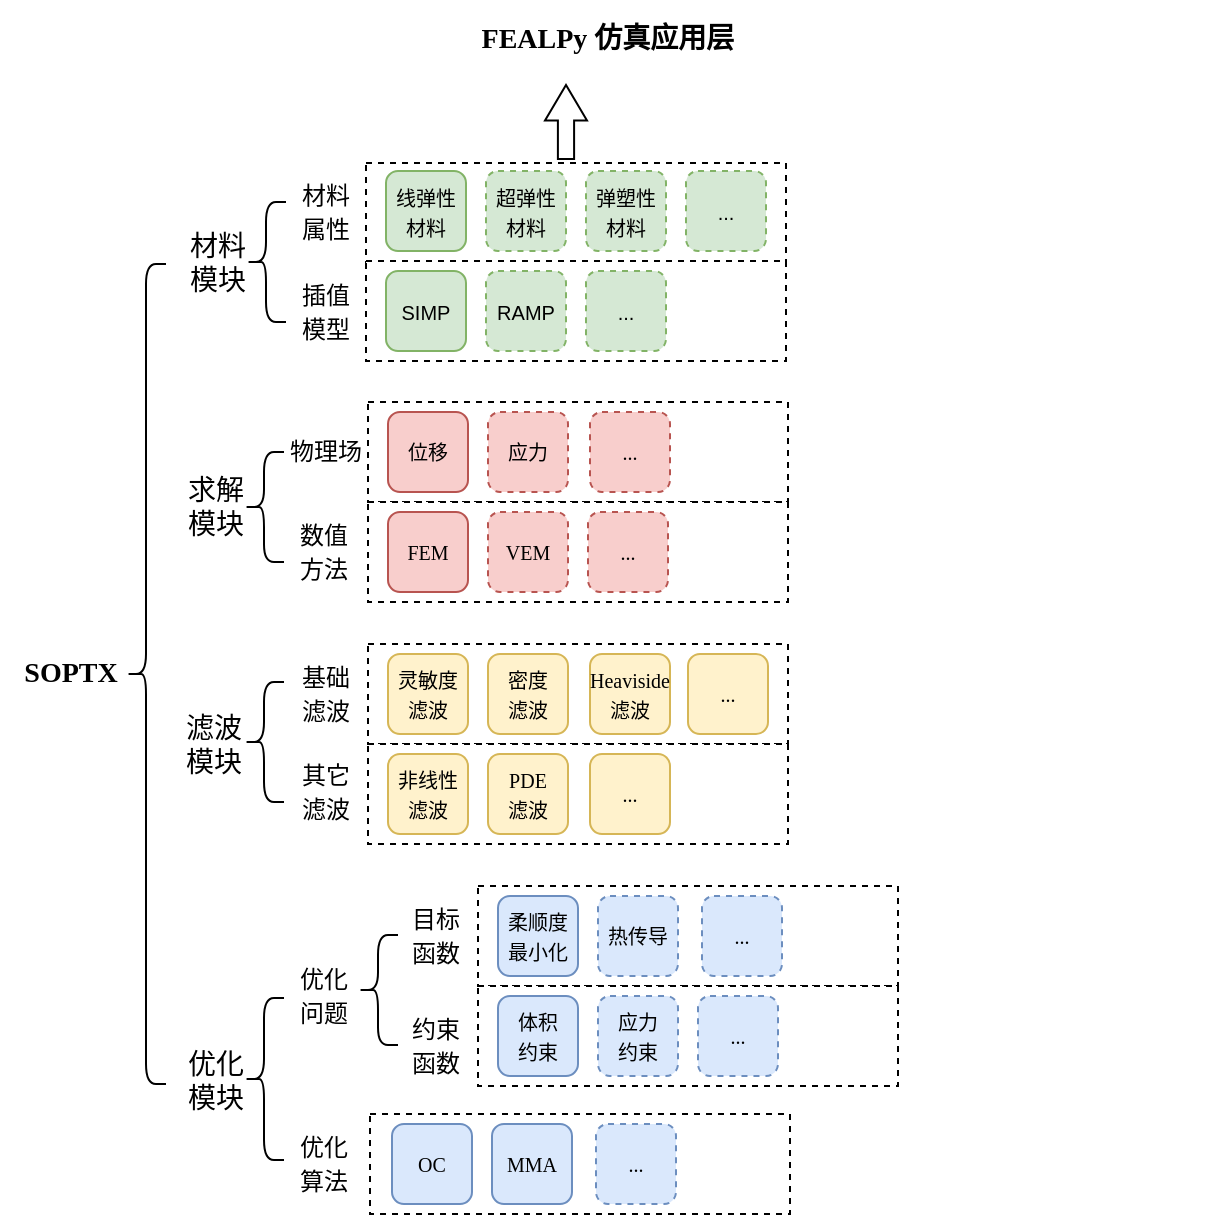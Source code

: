 <mxfile version="26.1.3">
  <diagram name="第 1 页" id="ymwS_IY8MIXRyYueqAV2">
    <mxGraphModel dx="1376" dy="852" grid="1" gridSize="10" guides="1" tooltips="1" connect="1" arrows="1" fold="1" page="1" pageScale="1" pageWidth="1169" pageHeight="827" math="0" shadow="0">
      <root>
        <mxCell id="0" />
        <mxCell id="1" parent="0" />
        <mxCell id="F3Z2k89PkYjlrjDhpoIZ-32" value="优化模块" style="text;html=1;align=center;verticalAlign=middle;whiteSpace=wrap;rounded=0;fontFamily=Times New Roman;fontSize=14;" parent="1" vertex="1">
          <mxGeometry x="204" y="644" width="40" height="30" as="geometry" />
        </mxCell>
        <mxCell id="F3Z2k89PkYjlrjDhpoIZ-33" value="求解模块" style="text;html=1;align=center;verticalAlign=middle;whiteSpace=wrap;rounded=0;fontFamily=Times New Roman;fontSize=14;" parent="1" vertex="1">
          <mxGeometry x="204" y="357" width="40" height="30" as="geometry" />
        </mxCell>
        <mxCell id="F3Z2k89PkYjlrjDhpoIZ-35" value="材料模块" style="text;html=1;align=center;verticalAlign=middle;whiteSpace=wrap;rounded=0;fontFamily=Times New Roman;fontSize=14;" parent="1" vertex="1">
          <mxGeometry x="205" y="235" width="40" height="30" as="geometry" />
        </mxCell>
        <mxCell id="F3Z2k89PkYjlrjDhpoIZ-38" value="FEALPy 仿真应用层" style="rounded=0;whiteSpace=wrap;html=1;fontFamily=Times New Roman;fontSize=14;fontStyle=1;dashed=1;strokeColor=none;" parent="1" vertex="1">
          <mxGeometry x="120" y="118" width="600" height="40" as="geometry" />
        </mxCell>
        <mxCell id="F3Z2k89PkYjlrjDhpoIZ-39" value="" style="shape=flexArrow;endArrow=classic;html=1;rounded=0;entryX=0.5;entryY=1;entryDx=0;entryDy=0;endWidth=11.905;endSize=5.586;width=8.095;fontFamily=Times New Roman;startSize=6;fontSize=11;" parent="1" edge="1">
          <mxGeometry width="50" height="50" relative="1" as="geometry">
            <mxPoint x="399" y="198" as="sourcePoint" />
            <mxPoint x="399" y="160" as="targetPoint" />
          </mxGeometry>
        </mxCell>
        <mxCell id="SHF09hgEC6lpMV5m1Q11-1" value="" style="shape=curlyBracket;whiteSpace=wrap;html=1;rounded=1;labelPosition=left;verticalLabelPosition=middle;align=right;verticalAlign=middle;" parent="1" vertex="1">
          <mxGeometry x="179" y="250" width="20" height="410" as="geometry" />
        </mxCell>
        <mxCell id="SHF09hgEC6lpMV5m1Q11-2" value="SOPTX" style="text;html=1;align=center;verticalAlign=middle;resizable=0;points=[];autosize=1;strokeColor=none;fillColor=none;fontFamily=Times New Roman;fontStyle=1;fontSize=14;" parent="1" vertex="1">
          <mxGeometry x="116" y="440" width="70" height="30" as="geometry" />
        </mxCell>
        <mxCell id="QV9En6UjGn9VhWlDcuHC-3" value="滤波模块" style="text;html=1;align=center;verticalAlign=middle;whiteSpace=wrap;rounded=0;fontFamily=Times New Roman;fontSize=14;" parent="1" vertex="1">
          <mxGeometry x="203" y="476" width="40" height="30" as="geometry" />
        </mxCell>
        <mxCell id="QV9En6UjGn9VhWlDcuHC-32" value="" style="rounded=0;whiteSpace=wrap;html=1;fontFamily=Times New Roman;dashed=1;" parent="1" vertex="1">
          <mxGeometry x="300" y="440" width="210" height="50" as="geometry" />
        </mxCell>
        <mxCell id="QV9En6UjGn9VhWlDcuHC-33" value="&lt;span style=&quot;font-size: 10px;&quot;&gt;灵敏度滤波&lt;/span&gt;" style="rounded=1;whiteSpace=wrap;html=1;fillColor=#fff2cc;strokeColor=#d6b656;align=center;verticalAlign=middle;fontFamily=Times New Roman;fontSize=12;fontColor=default;" parent="1" vertex="1">
          <mxGeometry x="310" y="445" width="40" height="40" as="geometry" />
        </mxCell>
        <mxCell id="QV9En6UjGn9VhWlDcuHC-37" value="&lt;span style=&quot;font-size: 10px;&quot;&gt;密度&lt;/span&gt;&lt;div&gt;&lt;span style=&quot;font-size: 10px;&quot;&gt;滤波&lt;/span&gt;&lt;/div&gt;" style="rounded=1;whiteSpace=wrap;html=1;fillColor=#fff2cc;strokeColor=#d6b656;align=center;verticalAlign=middle;fontFamily=Times New Roman;fontSize=12;fontColor=default;" parent="1" vertex="1">
          <mxGeometry x="360" y="445" width="40" height="40" as="geometry" />
        </mxCell>
        <mxCell id="QV9En6UjGn9VhWlDcuHC-38" value="&lt;span style=&quot;font-size: 10px;&quot;&gt;Heaviside 滤波&lt;/span&gt;" style="rounded=1;whiteSpace=wrap;html=1;fillColor=#fff2cc;strokeColor=#d6b656;align=center;verticalAlign=middle;fontFamily=Times New Roman;fontSize=12;fontColor=default;" parent="1" vertex="1">
          <mxGeometry x="411" y="445" width="40" height="40" as="geometry" />
        </mxCell>
        <mxCell id="QV9En6UjGn9VhWlDcuHC-43" value="&lt;span style=&quot;font-size: 10px;&quot;&gt;...&lt;/span&gt;" style="rounded=1;whiteSpace=wrap;html=1;fillColor=#fff2cc;strokeColor=#d6b656;align=center;verticalAlign=middle;fontFamily=Times New Roman;fontSize=12;fontColor=default;" parent="1" vertex="1">
          <mxGeometry x="460" y="445" width="40" height="40" as="geometry" />
        </mxCell>
        <mxCell id="QV9En6UjGn9VhWlDcuHC-46" value="" style="shape=curlyBracket;whiteSpace=wrap;html=1;rounded=1;labelPosition=left;verticalLabelPosition=middle;align=right;verticalAlign=middle;" parent="1" vertex="1">
          <mxGeometry x="238" y="617" width="20" height="81" as="geometry" />
        </mxCell>
        <mxCell id="QV9En6UjGn9VhWlDcuHC-47" value="&lt;span style=&quot;font-size: 12px;&quot;&gt;优化&lt;/span&gt;&lt;div&gt;&lt;span style=&quot;font-size: 12px;&quot;&gt;问题&lt;/span&gt;&lt;/div&gt;" style="text;html=1;align=center;verticalAlign=middle;whiteSpace=wrap;rounded=0;fontFamily=Times New Roman;fontSize=14;" parent="1" vertex="1">
          <mxGeometry x="258" y="601" width="40" height="30" as="geometry" />
        </mxCell>
        <mxCell id="QV9En6UjGn9VhWlDcuHC-48" value="&lt;span style=&quot;font-size: 12px;&quot;&gt;优化&lt;/span&gt;&lt;div&gt;&lt;span style=&quot;font-size: 12px;&quot;&gt;算法&lt;/span&gt;&lt;/div&gt;" style="text;html=1;align=center;verticalAlign=middle;whiteSpace=wrap;rounded=0;fontFamily=Times New Roman;fontSize=14;" parent="1" vertex="1">
          <mxGeometry x="258" y="685" width="40" height="30" as="geometry" />
        </mxCell>
        <mxCell id="QV9En6UjGn9VhWlDcuHC-56" value="" style="shape=curlyBracket;whiteSpace=wrap;html=1;rounded=1;labelPosition=left;verticalLabelPosition=middle;align=right;verticalAlign=middle;" parent="1" vertex="1">
          <mxGeometry x="295" y="585.5" width="20" height="55" as="geometry" />
        </mxCell>
        <mxCell id="QV9En6UjGn9VhWlDcuHC-57" value="&lt;span style=&quot;font-size: 12px;&quot;&gt;目标&lt;/span&gt;&lt;div&gt;&lt;span style=&quot;font-size: 12px;&quot;&gt;函数&lt;/span&gt;&lt;/div&gt;" style="text;html=1;align=center;verticalAlign=middle;whiteSpace=wrap;rounded=0;fontFamily=Times New Roman;fontSize=14;" parent="1" vertex="1">
          <mxGeometry x="314" y="571" width="40" height="30" as="geometry" />
        </mxCell>
        <mxCell id="QV9En6UjGn9VhWlDcuHC-58" value="&lt;span style=&quot;font-size: 12px;&quot;&gt;约束&lt;/span&gt;&lt;div&gt;&lt;span style=&quot;font-size: 12px;&quot;&gt;函数&lt;/span&gt;&lt;/div&gt;" style="text;html=1;align=center;verticalAlign=middle;whiteSpace=wrap;rounded=0;fontFamily=Times New Roman;fontSize=14;" parent="1" vertex="1">
          <mxGeometry x="314" y="625.5" width="40" height="30" as="geometry" />
        </mxCell>
        <mxCell id="QV9En6UjGn9VhWlDcuHC-59" value="" style="rounded=0;whiteSpace=wrap;html=1;fontFamily=Times New Roman;dashed=1;" parent="1" vertex="1">
          <mxGeometry x="355" y="561" width="210" height="50" as="geometry" />
        </mxCell>
        <mxCell id="QV9En6UjGn9VhWlDcuHC-60" value="&lt;span style=&quot;font-size: 10px;&quot;&gt;柔顺度最小化&lt;/span&gt;" style="rounded=1;whiteSpace=wrap;html=1;fillColor=#dae8fc;strokeColor=#6c8ebf;align=center;verticalAlign=middle;fontFamily=Times New Roman;fontSize=12;fontColor=default;" parent="1" vertex="1">
          <mxGeometry x="365" y="566" width="40" height="40" as="geometry" />
        </mxCell>
        <mxCell id="QV9En6UjGn9VhWlDcuHC-61" value="&lt;span style=&quot;font-size: 10px;&quot;&gt;热传导&lt;/span&gt;" style="rounded=1;whiteSpace=wrap;html=1;fillColor=#dae8fc;strokeColor=#6c8ebf;align=center;verticalAlign=middle;fontFamily=Times New Roman;fontSize=12;fontColor=default;dashed=1;" parent="1" vertex="1">
          <mxGeometry x="415" y="566" width="40" height="40" as="geometry" />
        </mxCell>
        <mxCell id="QV9En6UjGn9VhWlDcuHC-63" value="" style="rounded=0;whiteSpace=wrap;html=1;fontFamily=Times New Roman;dashed=1;" parent="1" vertex="1">
          <mxGeometry x="355" y="611" width="210" height="50" as="geometry" />
        </mxCell>
        <mxCell id="QV9En6UjGn9VhWlDcuHC-64" value="&lt;span style=&quot;font-size: 10px;&quot;&gt;体积&lt;/span&gt;&lt;div&gt;&lt;span style=&quot;font-size: 10px;&quot;&gt;约束&lt;/span&gt;&lt;/div&gt;" style="rounded=1;whiteSpace=wrap;html=1;fillColor=#dae8fc;strokeColor=#6c8ebf;align=center;verticalAlign=middle;fontFamily=Times New Roman;fontSize=12;fontColor=default;" parent="1" vertex="1">
          <mxGeometry x="365" y="616" width="40" height="40" as="geometry" />
        </mxCell>
        <mxCell id="QV9En6UjGn9VhWlDcuHC-65" value="&lt;span style=&quot;font-size: 10px;&quot;&gt;应力&lt;/span&gt;&lt;div&gt;&lt;span style=&quot;font-size: 10px;&quot;&gt;约束&lt;/span&gt;&lt;/div&gt;" style="rounded=1;whiteSpace=wrap;html=1;fillColor=#dae8fc;strokeColor=#6c8ebf;align=center;dashed=1;verticalAlign=middle;fontFamily=Times New Roman;fontSize=12;fontColor=default;" parent="1" vertex="1">
          <mxGeometry x="415" y="616" width="40" height="40" as="geometry" />
        </mxCell>
        <mxCell id="QV9En6UjGn9VhWlDcuHC-66" value="&lt;span style=&quot;font-size: 10px;&quot;&gt;...&lt;/span&gt;" style="rounded=1;whiteSpace=wrap;html=1;fillColor=#dae8fc;strokeColor=#6c8ebf;align=center;dashed=1;verticalAlign=middle;fontFamily=Times New Roman;fontSize=12;fontColor=default;" parent="1" vertex="1">
          <mxGeometry x="465" y="616" width="40" height="40" as="geometry" />
        </mxCell>
        <mxCell id="QV9En6UjGn9VhWlDcuHC-67" value="&lt;span style=&quot;font-size: 10px;&quot;&gt;...&lt;/span&gt;" style="rounded=1;whiteSpace=wrap;html=1;fillColor=#dae8fc;strokeColor=#6c8ebf;align=center;verticalAlign=middle;fontFamily=Times New Roman;fontSize=12;fontColor=default;dashed=1;" parent="1" vertex="1">
          <mxGeometry x="467" y="566" width="40" height="40" as="geometry" />
        </mxCell>
        <mxCell id="cAgsl87A5W_VfvOpg8Ob-4" value="" style="rounded=0;whiteSpace=wrap;html=1;fontFamily=Times New Roman;dashed=1;" parent="1" vertex="1">
          <mxGeometry x="301" y="675" width="210" height="50" as="geometry" />
        </mxCell>
        <mxCell id="cAgsl87A5W_VfvOpg8Ob-5" value="&lt;span style=&quot;font-size: 10px;&quot;&gt;OC&lt;/span&gt;" style="rounded=1;whiteSpace=wrap;html=1;fillColor=#dae8fc;strokeColor=#6c8ebf;align=center;verticalAlign=middle;fontFamily=Times New Roman;fontSize=12;fontColor=default;" parent="1" vertex="1">
          <mxGeometry x="312" y="680" width="40" height="40" as="geometry" />
        </mxCell>
        <mxCell id="cAgsl87A5W_VfvOpg8Ob-6" value="&lt;span style=&quot;font-size: 10px;&quot;&gt;MMA&lt;/span&gt;" style="rounded=1;whiteSpace=wrap;html=1;fillColor=#dae8fc;strokeColor=#6c8ebf;align=center;verticalAlign=middle;fontFamily=Times New Roman;fontSize=12;fontColor=default;" parent="1" vertex="1">
          <mxGeometry x="362" y="680" width="40" height="40" as="geometry" />
        </mxCell>
        <mxCell id="cAgsl87A5W_VfvOpg8Ob-11" value="&lt;span style=&quot;font-size: 10px;&quot;&gt;...&lt;/span&gt;" style="rounded=1;whiteSpace=wrap;html=1;fillColor=#dae8fc;strokeColor=#6c8ebf;align=center;verticalAlign=middle;fontFamily=Times New Roman;fontSize=12;fontColor=default;dashed=1;" parent="1" vertex="1">
          <mxGeometry x="414" y="680" width="40" height="40" as="geometry" />
        </mxCell>
        <mxCell id="WzBGASRhdgCEX8o0v8tj-3" value="&lt;span style=&quot;font-size: 12px;&quot;&gt;基础&lt;/span&gt;&lt;br&gt;&lt;div&gt;&lt;span style=&quot;font-size: 12px;&quot;&gt;滤波&lt;/span&gt;&lt;/div&gt;" style="text;html=1;align=center;verticalAlign=middle;whiteSpace=wrap;rounded=0;fontFamily=Times New Roman;fontSize=14;" parent="1" vertex="1">
          <mxGeometry x="259" y="450" width="40" height="30" as="geometry" />
        </mxCell>
        <mxCell id="WzBGASRhdgCEX8o0v8tj-5" value="" style="group" parent="1" vertex="1" connectable="0">
          <mxGeometry x="239" y="199.5" width="270" height="99" as="geometry" />
        </mxCell>
        <mxCell id="F3Z2k89PkYjlrjDhpoIZ-31" value="" style="rounded=0;whiteSpace=wrap;html=1;fontFamily=Times New Roman;dashed=1;" parent="WzBGASRhdgCEX8o0v8tj-5" vertex="1">
          <mxGeometry x="60" width="210" height="50" as="geometry" />
        </mxCell>
        <mxCell id="F3Z2k89PkYjlrjDhpoIZ-23" value="&lt;span style=&quot;font-size: 10px;&quot;&gt;线弹性材料&lt;/span&gt;" style="rounded=1;whiteSpace=wrap;html=1;fillColor=#d5e8d4;strokeColor=#82b366;align=center;" parent="WzBGASRhdgCEX8o0v8tj-5" vertex="1">
          <mxGeometry x="70" y="4" width="40" height="40" as="geometry" />
        </mxCell>
        <mxCell id="QV9En6UjGn9VhWlDcuHC-4" value="" style="shape=curlyBracket;whiteSpace=wrap;html=1;rounded=1;labelPosition=left;verticalLabelPosition=middle;align=right;verticalAlign=middle;" parent="WzBGASRhdgCEX8o0v8tj-5" vertex="1">
          <mxGeometry y="19.5" width="20" height="60" as="geometry" />
        </mxCell>
        <mxCell id="QV9En6UjGn9VhWlDcuHC-5" value="&lt;font style=&quot;font-size: 12px;&quot;&gt;材料&lt;/font&gt;&lt;div&gt;&lt;font style=&quot;font-size: 12px;&quot;&gt;属性&lt;/font&gt;&lt;/div&gt;" style="text;html=1;align=center;verticalAlign=middle;whiteSpace=wrap;rounded=0;fontFamily=Times New Roman;fontSize=14;" parent="WzBGASRhdgCEX8o0v8tj-5" vertex="1">
          <mxGeometry x="20" y="9" width="40" height="30" as="geometry" />
        </mxCell>
        <mxCell id="QV9En6UjGn9VhWlDcuHC-6" value="&lt;span style=&quot;font-size: 12px;&quot;&gt;插值&lt;/span&gt;&lt;div&gt;&lt;span style=&quot;font-size: 12px;&quot;&gt;模型&lt;/span&gt;&lt;/div&gt;" style="text;html=1;align=center;verticalAlign=middle;whiteSpace=wrap;rounded=0;fontFamily=Times New Roman;fontSize=14;" parent="WzBGASRhdgCEX8o0v8tj-5" vertex="1">
          <mxGeometry x="20" y="59" width="40" height="30" as="geometry" />
        </mxCell>
        <mxCell id="QV9En6UjGn9VhWlDcuHC-11" value="&lt;span style=&quot;font-size: 10px;&quot;&gt;超弹性材料&lt;/span&gt;" style="rounded=1;whiteSpace=wrap;html=1;fillColor=#d5e8d4;strokeColor=#82b366;align=center;dashed=1;" parent="WzBGASRhdgCEX8o0v8tj-5" vertex="1">
          <mxGeometry x="120" y="4" width="40" height="40" as="geometry" />
        </mxCell>
        <mxCell id="QV9En6UjGn9VhWlDcuHC-12" value="&lt;span style=&quot;font-size: 10px;&quot;&gt;弹塑性材料&lt;/span&gt;" style="rounded=1;whiteSpace=wrap;html=1;fillColor=#d5e8d4;strokeColor=#82b366;align=center;dashed=1;" parent="WzBGASRhdgCEX8o0v8tj-5" vertex="1">
          <mxGeometry x="170" y="4" width="40" height="40" as="geometry" />
        </mxCell>
        <mxCell id="QV9En6UjGn9VhWlDcuHC-13" value="&lt;span style=&quot;font-size: 10px;&quot;&gt;...&lt;/span&gt;" style="rounded=1;whiteSpace=wrap;html=1;fillColor=#d5e8d4;strokeColor=#82b366;align=center;dashed=1;" parent="WzBGASRhdgCEX8o0v8tj-5" vertex="1">
          <mxGeometry x="220" y="4" width="40" height="40" as="geometry" />
        </mxCell>
        <mxCell id="QV9En6UjGn9VhWlDcuHC-15" value="" style="rounded=0;whiteSpace=wrap;html=1;fontFamily=Times New Roman;dashed=1;fillColor=default;" parent="WzBGASRhdgCEX8o0v8tj-5" vertex="1">
          <mxGeometry x="60" y="49" width="210" height="50" as="geometry" />
        </mxCell>
        <mxCell id="QV9En6UjGn9VhWlDcuHC-16" value="&lt;span style=&quot;font-size: 10px;&quot;&gt;SIMP&lt;/span&gt;" style="rounded=1;whiteSpace=wrap;html=1;fillColor=#d5e8d4;strokeColor=#82b366;align=center;" parent="WzBGASRhdgCEX8o0v8tj-5" vertex="1">
          <mxGeometry x="70" y="54" width="40" height="40" as="geometry" />
        </mxCell>
        <mxCell id="QV9En6UjGn9VhWlDcuHC-17" value="&lt;span style=&quot;font-size: 10px;&quot;&gt;RAMP&lt;/span&gt;" style="rounded=1;whiteSpace=wrap;html=1;fillColor=#d5e8d4;strokeColor=#82b366;align=center;dashed=1;" parent="WzBGASRhdgCEX8o0v8tj-5" vertex="1">
          <mxGeometry x="120" y="54" width="40" height="40" as="geometry" />
        </mxCell>
        <mxCell id="QV9En6UjGn9VhWlDcuHC-19" value="&lt;span style=&quot;font-size: 10px;&quot;&gt;...&lt;/span&gt;" style="rounded=1;whiteSpace=wrap;html=1;fillColor=#d5e8d4;strokeColor=#82b366;align=center;dashed=1;" parent="WzBGASRhdgCEX8o0v8tj-5" vertex="1">
          <mxGeometry x="170" y="54" width="40" height="40" as="geometry" />
        </mxCell>
        <mxCell id="WzBGASRhdgCEX8o0v8tj-6" value="" style="group" parent="1" vertex="1" connectable="0">
          <mxGeometry x="238" y="319" width="272" height="100" as="geometry" />
        </mxCell>
        <mxCell id="QV9En6UjGn9VhWlDcuHC-20" value="" style="rounded=0;whiteSpace=wrap;html=1;fontFamily=Times New Roman;dashed=1;" parent="WzBGASRhdgCEX8o0v8tj-6" vertex="1">
          <mxGeometry x="62" width="210" height="50" as="geometry" />
        </mxCell>
        <mxCell id="QV9En6UjGn9VhWlDcuHC-21" value="&lt;span style=&quot;font-size: 10px;&quot;&gt;位移&lt;/span&gt;" style="rounded=1;whiteSpace=wrap;html=1;fillColor=#f8cecc;strokeColor=#b85450;align=center;verticalAlign=middle;fontFamily=Times New Roman;fontSize=12;fontColor=default;" parent="WzBGASRhdgCEX8o0v8tj-6" vertex="1">
          <mxGeometry x="72" y="5" width="40" height="40" as="geometry" />
        </mxCell>
        <mxCell id="QV9En6UjGn9VhWlDcuHC-22" value="" style="shape=curlyBracket;whiteSpace=wrap;html=1;rounded=1;labelPosition=left;verticalLabelPosition=middle;align=right;verticalAlign=middle;" parent="WzBGASRhdgCEX8o0v8tj-6" vertex="1">
          <mxGeometry y="25" width="20" height="55" as="geometry" />
        </mxCell>
        <mxCell id="QV9En6UjGn9VhWlDcuHC-23" value="&lt;span style=&quot;font-size: 12px;&quot;&gt;物理场&lt;/span&gt;" style="text;html=1;align=center;verticalAlign=middle;whiteSpace=wrap;rounded=0;fontFamily=Times New Roman;fontSize=14;" parent="WzBGASRhdgCEX8o0v8tj-6" vertex="1">
          <mxGeometry x="21" y="10" width="40" height="30" as="geometry" />
        </mxCell>
        <mxCell id="QV9En6UjGn9VhWlDcuHC-24" value="&lt;span style=&quot;font-size: 12px;&quot;&gt;数值&lt;/span&gt;&lt;div&gt;&lt;span style=&quot;font-size: 12px;&quot;&gt;方法&lt;/span&gt;&lt;/div&gt;" style="text;html=1;align=center;verticalAlign=middle;whiteSpace=wrap;rounded=0;fontFamily=Times New Roman;fontSize=14;" parent="WzBGASRhdgCEX8o0v8tj-6" vertex="1">
          <mxGeometry x="20" y="60" width="40" height="30" as="geometry" />
        </mxCell>
        <mxCell id="QV9En6UjGn9VhWlDcuHC-25" value="&lt;span style=&quot;font-size: 10px;&quot;&gt;应力&lt;/span&gt;" style="rounded=1;whiteSpace=wrap;html=1;fillColor=#f8cecc;strokeColor=#b85450;align=center;dashed=1;verticalAlign=middle;fontFamily=Times New Roman;fontSize=12;fontColor=default;" parent="WzBGASRhdgCEX8o0v8tj-6" vertex="1">
          <mxGeometry x="122" y="5" width="40" height="40" as="geometry" />
        </mxCell>
        <mxCell id="QV9En6UjGn9VhWlDcuHC-27" value="&lt;span style=&quot;font-size: 10px;&quot;&gt;...&lt;/span&gt;" style="rounded=1;whiteSpace=wrap;html=1;fillColor=#f8cecc;strokeColor=#b85450;align=center;dashed=1;verticalAlign=middle;fontFamily=Times New Roman;fontSize=12;fontColor=default;" parent="WzBGASRhdgCEX8o0v8tj-6" vertex="1">
          <mxGeometry x="173" y="5" width="40" height="40" as="geometry" />
        </mxCell>
        <mxCell id="QV9En6UjGn9VhWlDcuHC-28" value="" style="rounded=0;whiteSpace=wrap;html=1;fontFamily=Times New Roman;dashed=1;" parent="WzBGASRhdgCEX8o0v8tj-6" vertex="1">
          <mxGeometry x="62" y="50" width="210" height="50" as="geometry" />
        </mxCell>
        <mxCell id="QV9En6UjGn9VhWlDcuHC-29" value="&lt;span style=&quot;font-size: 10px;&quot;&gt;FEM&lt;/span&gt;" style="rounded=1;whiteSpace=wrap;html=1;fillColor=#f8cecc;strokeColor=#b85450;align=center;verticalAlign=middle;fontFamily=Times New Roman;fontSize=12;fontColor=default;" parent="WzBGASRhdgCEX8o0v8tj-6" vertex="1">
          <mxGeometry x="72" y="55" width="40" height="40" as="geometry" />
        </mxCell>
        <mxCell id="QV9En6UjGn9VhWlDcuHC-30" value="&lt;span style=&quot;font-size: 10px;&quot;&gt;VEM&lt;/span&gt;" style="rounded=1;whiteSpace=wrap;html=1;fillColor=#f8cecc;strokeColor=#b85450;align=center;dashed=1;verticalAlign=middle;fontFamily=Times New Roman;fontSize=12;fontColor=default;" parent="WzBGASRhdgCEX8o0v8tj-6" vertex="1">
          <mxGeometry x="122" y="55" width="40" height="40" as="geometry" />
        </mxCell>
        <mxCell id="QV9En6UjGn9VhWlDcuHC-31" value="&lt;span style=&quot;font-size: 10px;&quot;&gt;...&lt;/span&gt;" style="rounded=1;whiteSpace=wrap;html=1;fillColor=#f8cecc;strokeColor=#b85450;align=center;dashed=1;verticalAlign=middle;fontFamily=Times New Roman;fontSize=12;fontColor=default;" parent="WzBGASRhdgCEX8o0v8tj-6" vertex="1">
          <mxGeometry x="172" y="55" width="40" height="40" as="geometry" />
        </mxCell>
        <mxCell id="WzBGASRhdgCEX8o0v8tj-7" value="" style="rounded=0;whiteSpace=wrap;html=1;fontFamily=Times New Roman;dashed=1;" parent="1" vertex="1">
          <mxGeometry x="300" y="490" width="210" height="50" as="geometry" />
        </mxCell>
        <mxCell id="WzBGASRhdgCEX8o0v8tj-8" value="&lt;span style=&quot;font-size: 10px;&quot;&gt;非线性滤波&lt;/span&gt;" style="rounded=1;whiteSpace=wrap;html=1;fillColor=#fff2cc;strokeColor=#d6b656;align=center;verticalAlign=middle;fontFamily=Times New Roman;fontSize=12;fontColor=default;" parent="1" vertex="1">
          <mxGeometry x="310" y="495" width="40" height="40" as="geometry" />
        </mxCell>
        <mxCell id="WzBGASRhdgCEX8o0v8tj-9" value="&lt;span style=&quot;font-size: 10px;&quot;&gt;PDE&lt;/span&gt;&lt;br&gt;&lt;div&gt;&lt;span style=&quot;font-size: 10px;&quot;&gt;滤波&lt;/span&gt;&lt;/div&gt;" style="rounded=1;whiteSpace=wrap;html=1;fillColor=#fff2cc;strokeColor=#d6b656;align=center;verticalAlign=middle;fontFamily=Times New Roman;fontSize=12;fontColor=default;" parent="1" vertex="1">
          <mxGeometry x="360" y="495" width="40" height="40" as="geometry" />
        </mxCell>
        <mxCell id="WzBGASRhdgCEX8o0v8tj-11" value="&lt;span style=&quot;font-size: 10px;&quot;&gt;...&lt;/span&gt;" style="rounded=1;whiteSpace=wrap;html=1;fillColor=#fff2cc;strokeColor=#d6b656;align=center;verticalAlign=middle;fontFamily=Times New Roman;fontSize=12;fontColor=default;" parent="1" vertex="1">
          <mxGeometry x="411" y="495" width="40" height="40" as="geometry" />
        </mxCell>
        <mxCell id="HAwrNAH2j693whvZ-E83-3" value="&lt;span style=&quot;font-size: 12px;&quot;&gt;其它&lt;/span&gt;&lt;br&gt;&lt;div&gt;&lt;span style=&quot;font-size: 12px;&quot;&gt;滤波&lt;/span&gt;&lt;/div&gt;" style="text;html=1;align=center;verticalAlign=middle;whiteSpace=wrap;rounded=0;fontFamily=Times New Roman;fontSize=14;" parent="1" vertex="1">
          <mxGeometry x="259" y="499" width="40" height="30" as="geometry" />
        </mxCell>
        <mxCell id="HAwrNAH2j693whvZ-E83-4" value="" style="shape=curlyBracket;whiteSpace=wrap;html=1;rounded=1;labelPosition=left;verticalLabelPosition=middle;align=right;verticalAlign=middle;" parent="1" vertex="1">
          <mxGeometry x="238" y="459" width="20" height="60" as="geometry" />
        </mxCell>
      </root>
    </mxGraphModel>
  </diagram>
</mxfile>
